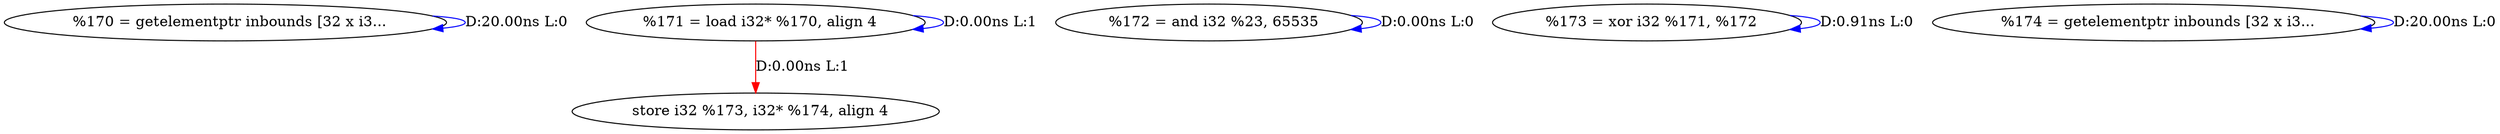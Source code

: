 digraph {
Node0x2605f40[label="  %170 = getelementptr inbounds [32 x i3..."];
Node0x2605f40 -> Node0x2605f40[label="D:20.00ns L:0",color=blue];
Node0x2606060[label="  %171 = load i32* %170, align 4"];
Node0x2606060 -> Node0x2606060[label="D:0.00ns L:1",color=blue];
Node0x2606420[label="  store i32 %173, i32* %174, align 4"];
Node0x2606060 -> Node0x2606420[label="D:0.00ns L:1",color=red];
Node0x2606140[label="  %172 = and i32 %23, 65535"];
Node0x2606140 -> Node0x2606140[label="D:0.00ns L:0",color=blue];
Node0x2606220[label="  %173 = xor i32 %171, %172"];
Node0x2606220 -> Node0x2606220[label="D:0.91ns L:0",color=blue];
Node0x2606300[label="  %174 = getelementptr inbounds [32 x i3..."];
Node0x2606300 -> Node0x2606300[label="D:20.00ns L:0",color=blue];
}
